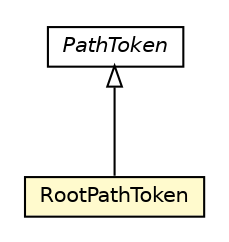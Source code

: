 #!/usr/local/bin/dot
#
# Class diagram 
# Generated by UMLGraph version R5_6-24-gf6e263 (http://www.umlgraph.org/)
#

digraph G {
	edge [fontname="Helvetica",fontsize=10,labelfontname="Helvetica",labelfontsize=10];
	node [fontname="Helvetica",fontsize=10,shape=plaintext];
	nodesep=0.25;
	ranksep=0.5;
	// net.trajano.doxdb.jsonpath.internal.token.RootPathToken
	c4340 [label=<<table title="net.trajano.doxdb.jsonpath.internal.token.RootPathToken" border="0" cellborder="1" cellspacing="0" cellpadding="2" port="p" bgcolor="lemonChiffon" href="./RootPathToken.html">
		<tr><td><table border="0" cellspacing="0" cellpadding="1">
<tr><td align="center" balign="center"> RootPathToken </td></tr>
		</table></td></tr>
		</table>>, URL="./RootPathToken.html", fontname="Helvetica", fontcolor="black", fontsize=10.0];
	// net.trajano.doxdb.jsonpath.internal.token.PathToken
	c4341 [label=<<table title="net.trajano.doxdb.jsonpath.internal.token.PathToken" border="0" cellborder="1" cellspacing="0" cellpadding="2" port="p" href="./PathToken.html">
		<tr><td><table border="0" cellspacing="0" cellpadding="1">
<tr><td align="center" balign="center"><font face="Helvetica-Oblique"> PathToken </font></td></tr>
		</table></td></tr>
		</table>>, URL="./PathToken.html", fontname="Helvetica", fontcolor="black", fontsize=10.0];
	//net.trajano.doxdb.jsonpath.internal.token.RootPathToken extends net.trajano.doxdb.jsonpath.internal.token.PathToken
	c4341:p -> c4340:p [dir=back,arrowtail=empty];
}

